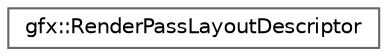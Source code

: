 digraph "Graphical Class Hierarchy"
{
 // LATEX_PDF_SIZE
  bgcolor="transparent";
  edge [fontname=Helvetica,fontsize=10,labelfontname=Helvetica,labelfontsize=10];
  node [fontname=Helvetica,fontsize=10,shape=box,height=0.2,width=0.4];
  rankdir="LR";
  Node0 [id="Node000000",label="gfx::RenderPassLayoutDescriptor",height=0.2,width=0.4,color="grey40", fillcolor="white", style="filled",URL="$structgfx_1_1_render_pass_layout_descriptor.html",tooltip="Descriptor for creating a RenderPassLayout."];
}
